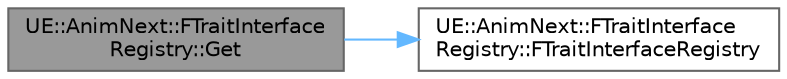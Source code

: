 digraph "UE::AnimNext::FTraitInterfaceRegistry::Get"
{
 // INTERACTIVE_SVG=YES
 // LATEX_PDF_SIZE
  bgcolor="transparent";
  edge [fontname=Helvetica,fontsize=10,labelfontname=Helvetica,labelfontsize=10];
  node [fontname=Helvetica,fontsize=10,shape=box,height=0.2,width=0.4];
  rankdir="LR";
  Node1 [id="Node000001",label="UE::AnimNext::FTraitInterface\lRegistry::Get",height=0.2,width=0.4,color="gray40", fillcolor="grey60", style="filled", fontcolor="black",tooltip=" "];
  Node1 -> Node2 [id="edge1_Node000001_Node000002",color="steelblue1",style="solid",tooltip=" "];
  Node2 [id="Node000002",label="UE::AnimNext::FTraitInterface\lRegistry::FTraitInterfaceRegistry",height=0.2,width=0.4,color="grey40", fillcolor="white", style="filled",URL="$de/d6f/structUE_1_1AnimNext_1_1FTraitInterfaceRegistry.html#a8fd2afdec124f6110aac232aad30edd5",tooltip=" "];
}
